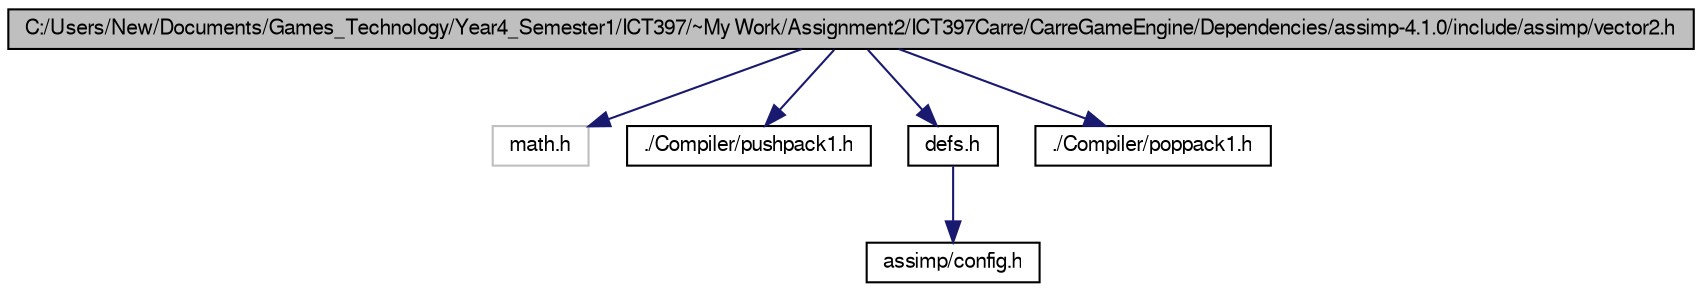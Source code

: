 digraph G
{
  bgcolor="transparent";
  edge [fontname="FreeSans",fontsize=10,labelfontname="FreeSans",labelfontsize=10];
  node [fontname="FreeSans",fontsize=10,shape=record];
  Node1 [label="C:/Users/New/Documents/Games_Technology/Year4_Semester1/ICT397/~My Work/Assignment2/ICT397Carre/CarreGameEngine/Dependencies/assimp-4.1.0/include/assimp/vector2.h",height=0.2,width=0.4,color="black", fillcolor="grey75", style="filled" fontcolor="black"];
  Node1 -> Node2 [color="midnightblue",fontsize=10,style="solid"];
  Node2 [label="math.h",height=0.2,width=0.4,color="grey75"];
  Node1 -> Node3 [color="midnightblue",fontsize=10,style="solid"];
  Node3 [label="./Compiler/pushpack1.h",height=0.2,width=0.4,color="black",URL="$pushpack1_8h-source.html"];
  Node1 -> Node4 [color="midnightblue",fontsize=10,style="solid"];
  Node4 [label="defs.h",height=0.2,width=0.4,color="black",URL="$defs_8h.html",tooltip="Assimp build configuration setup. See the notes in the comment blocks to find out..."];
  Node4 -> Node5 [color="midnightblue",fontsize=10,style="solid"];
  Node5 [label="assimp/config.h",height=0.2,width=0.4,color="black",URL="$config_8h.html",tooltip="Defines constants for configurable properties for the library."];
  Node1 -> Node6 [color="midnightblue",fontsize=10,style="solid"];
  Node6 [label="./Compiler/poppack1.h",height=0.2,width=0.4,color="black",URL="$poppack1_8h-source.html"];
}
